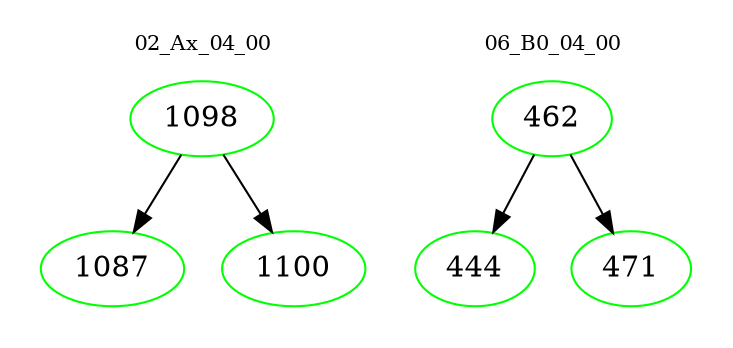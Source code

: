digraph{
subgraph cluster_0 {
color = white
label = "02_Ax_04_00";
fontsize=10;
T0_1098 [label="1098", color="green"]
T0_1098 -> T0_1087 [color="black"]
T0_1087 [label="1087", color="green"]
T0_1098 -> T0_1100 [color="black"]
T0_1100 [label="1100", color="green"]
}
subgraph cluster_1 {
color = white
label = "06_B0_04_00";
fontsize=10;
T1_462 [label="462", color="green"]
T1_462 -> T1_444 [color="black"]
T1_444 [label="444", color="green"]
T1_462 -> T1_471 [color="black"]
T1_471 [label="471", color="green"]
}
}
